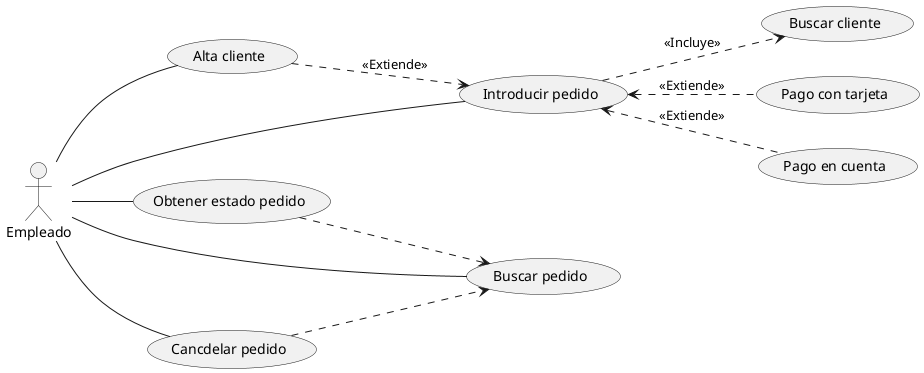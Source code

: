 @startuml
left to right direction
actor Empleado as E
(Alta cliente)
(Introducir pedido)
(Obtener estado pedido)
(Buscar pedido)
(Cancdelar pedido)

(Buscar cliente)
(Pago con tarjeta)
(Pago en cuenta)

E -- (Alta cliente)
E -- (Introducir pedido)
E -- (Obtener estado pedido)
E -- (Buscar pedido)
E -- (Cancdelar pedido)
(Obtener estado pedido) ..> (Buscar pedido)
(Cancdelar pedido) ..> (Buscar pedido)
(Alta cliente) ..> (Introducir pedido) :<<Extiende>>
(Introducir pedido) ..> (Buscar cliente) : <<Incluye>>
(Introducir pedido) <.. (Pago con tarjeta) :<<Extiende>>
(Introducir pedido) <.. (Pago en cuenta) :<<Extiende>>

@enduml